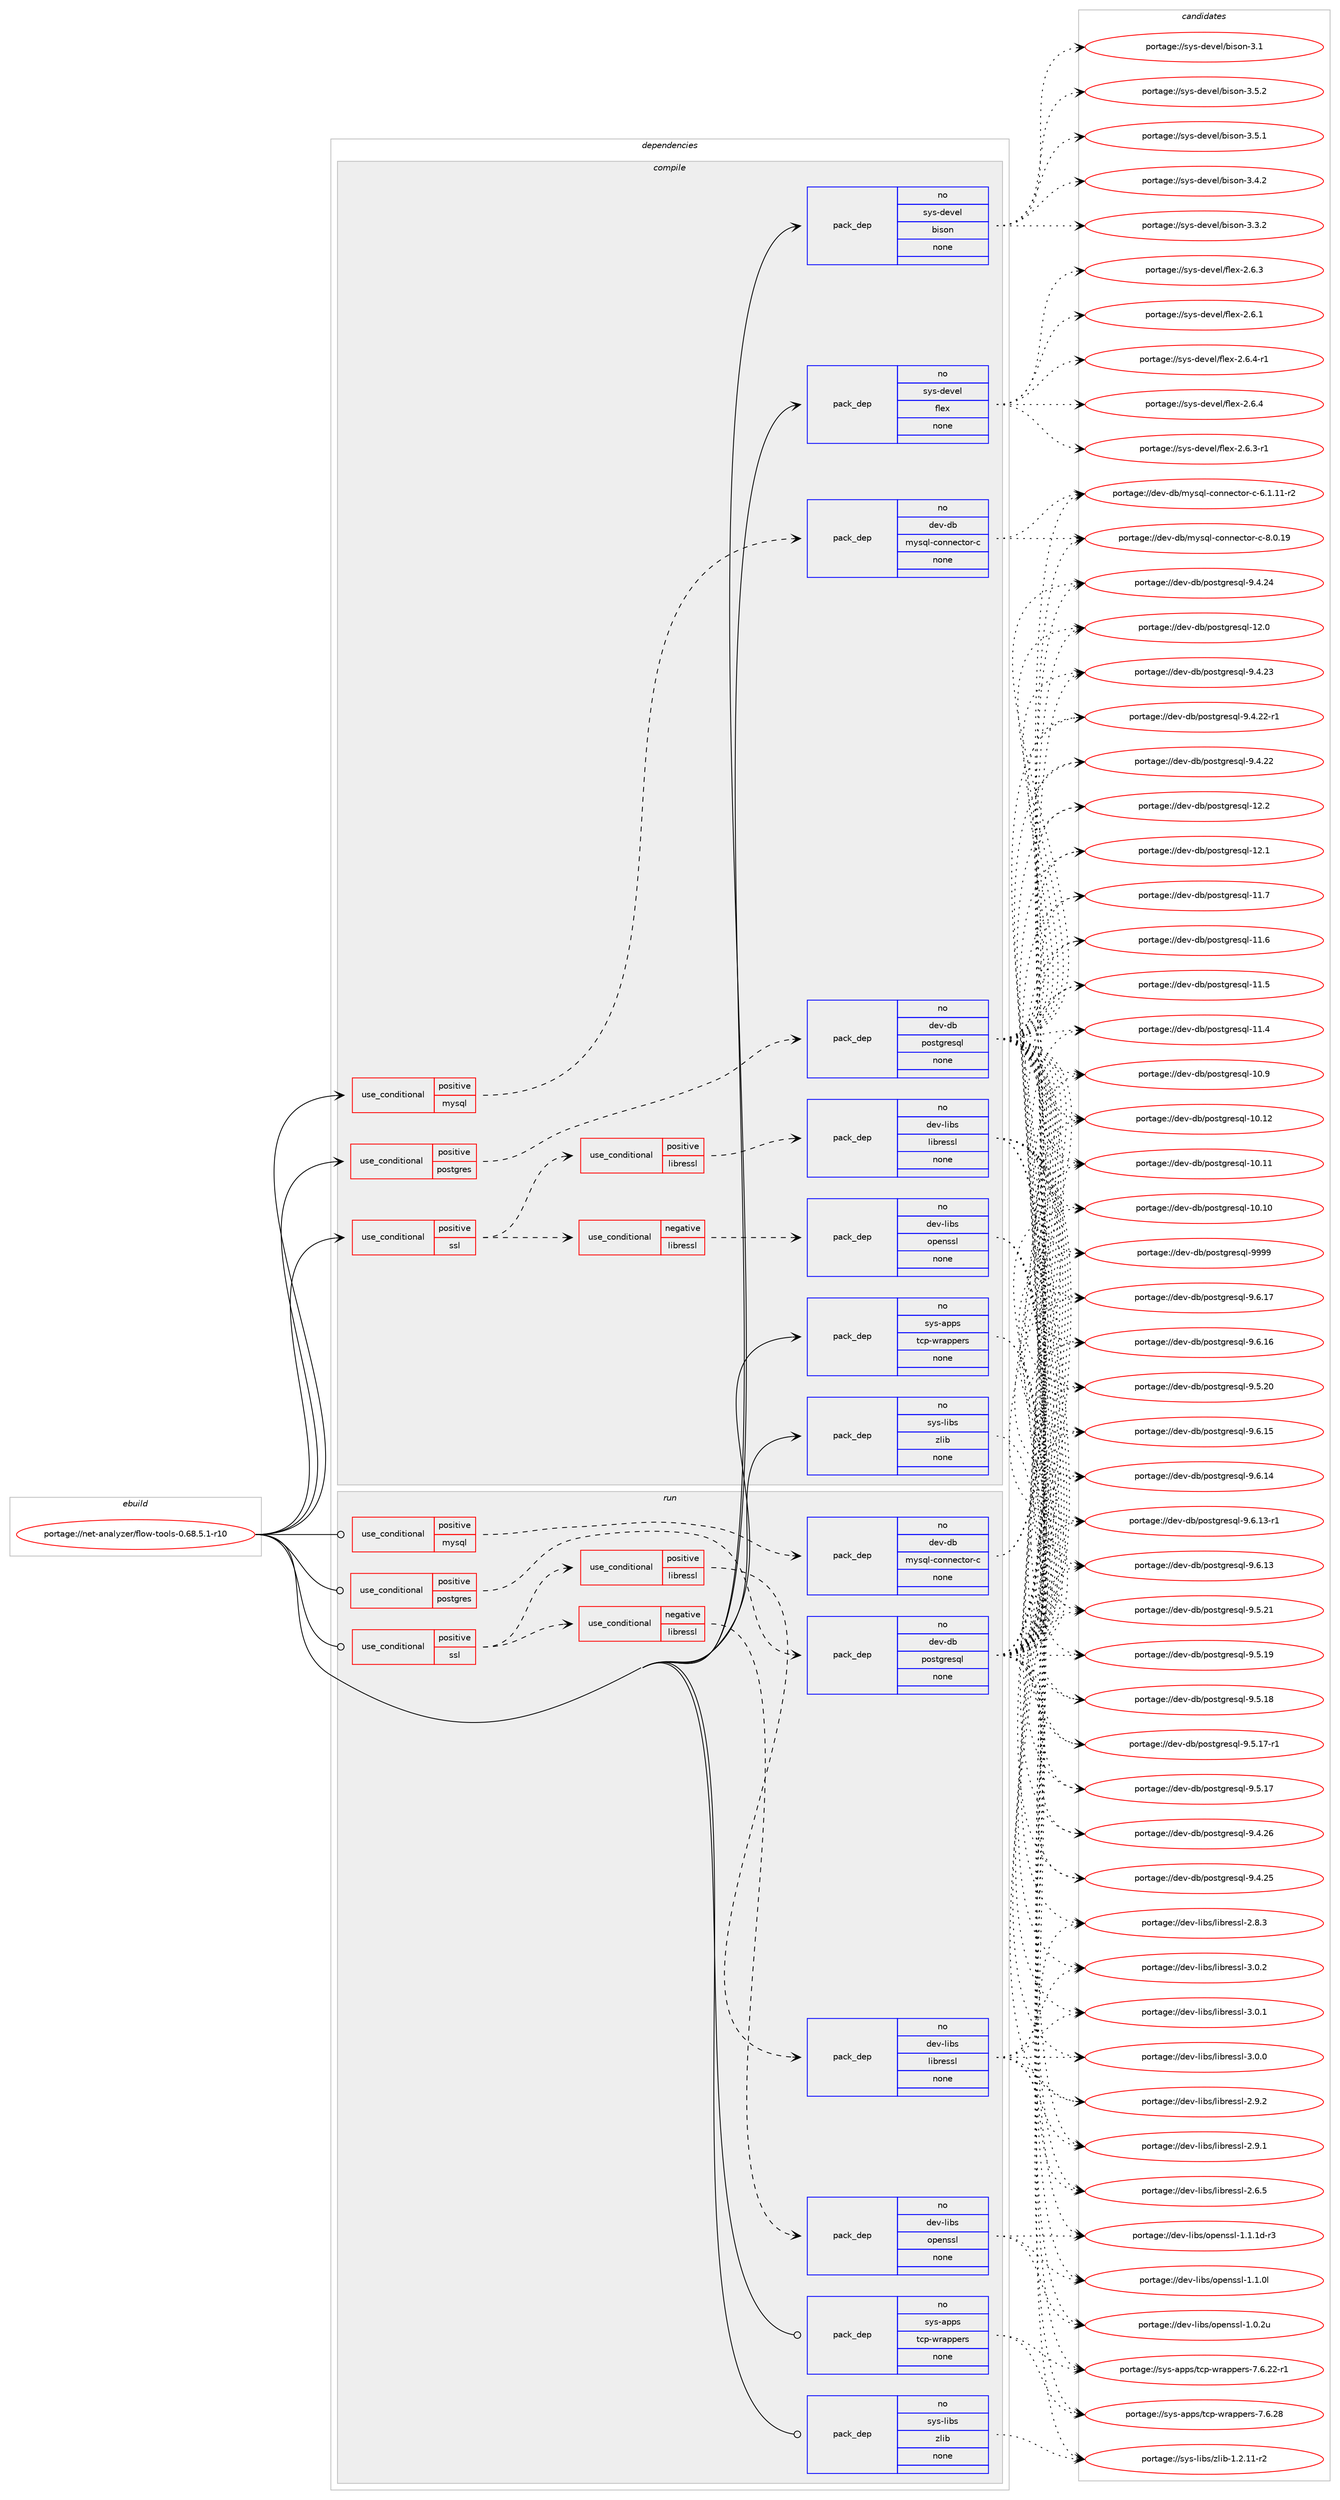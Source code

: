 digraph prolog {

# *************
# Graph options
# *************

newrank=true;
concentrate=true;
compound=true;
graph [rankdir=LR,fontname=Helvetica,fontsize=10,ranksep=1.5];#, ranksep=2.5, nodesep=0.2];
edge  [arrowhead=vee];
node  [fontname=Helvetica,fontsize=10];

# **********
# The ebuild
# **********

subgraph cluster_leftcol {
color=gray;
rank=same;
label=<<i>ebuild</i>>;
id [label="portage://net-analyzer/flow-tools-0.68.5.1-r10", color=red, width=4, href="../net-analyzer/flow-tools-0.68.5.1-r10.svg"];
}

# ****************
# The dependencies
# ****************

subgraph cluster_midcol {
color=gray;
label=<<i>dependencies</i>>;
subgraph cluster_compile {
fillcolor="#eeeeee";
style=filled;
label=<<i>compile</i>>;
subgraph cond25183 {
dependency107885 [label=<<TABLE BORDER="0" CELLBORDER="1" CELLSPACING="0" CELLPADDING="4"><TR><TD ROWSPAN="3" CELLPADDING="10">use_conditional</TD></TR><TR><TD>positive</TD></TR><TR><TD>mysql</TD></TR></TABLE>>, shape=none, color=red];
subgraph pack80723 {
dependency107886 [label=<<TABLE BORDER="0" CELLBORDER="1" CELLSPACING="0" CELLPADDING="4" WIDTH="220"><TR><TD ROWSPAN="6" CELLPADDING="30">pack_dep</TD></TR><TR><TD WIDTH="110">no</TD></TR><TR><TD>dev-db</TD></TR><TR><TD>mysql-connector-c</TD></TR><TR><TD>none</TD></TR><TR><TD></TD></TR></TABLE>>, shape=none, color=blue];
}
dependency107885:e -> dependency107886:w [weight=20,style="dashed",arrowhead="vee"];
}
id:e -> dependency107885:w [weight=20,style="solid",arrowhead="vee"];
subgraph cond25184 {
dependency107887 [label=<<TABLE BORDER="0" CELLBORDER="1" CELLSPACING="0" CELLPADDING="4"><TR><TD ROWSPAN="3" CELLPADDING="10">use_conditional</TD></TR><TR><TD>positive</TD></TR><TR><TD>postgres</TD></TR></TABLE>>, shape=none, color=red];
subgraph pack80724 {
dependency107888 [label=<<TABLE BORDER="0" CELLBORDER="1" CELLSPACING="0" CELLPADDING="4" WIDTH="220"><TR><TD ROWSPAN="6" CELLPADDING="30">pack_dep</TD></TR><TR><TD WIDTH="110">no</TD></TR><TR><TD>dev-db</TD></TR><TR><TD>postgresql</TD></TR><TR><TD>none</TD></TR><TR><TD></TD></TR></TABLE>>, shape=none, color=blue];
}
dependency107887:e -> dependency107888:w [weight=20,style="dashed",arrowhead="vee"];
}
id:e -> dependency107887:w [weight=20,style="solid",arrowhead="vee"];
subgraph cond25185 {
dependency107889 [label=<<TABLE BORDER="0" CELLBORDER="1" CELLSPACING="0" CELLPADDING="4"><TR><TD ROWSPAN="3" CELLPADDING="10">use_conditional</TD></TR><TR><TD>positive</TD></TR><TR><TD>ssl</TD></TR></TABLE>>, shape=none, color=red];
subgraph cond25186 {
dependency107890 [label=<<TABLE BORDER="0" CELLBORDER="1" CELLSPACING="0" CELLPADDING="4"><TR><TD ROWSPAN="3" CELLPADDING="10">use_conditional</TD></TR><TR><TD>negative</TD></TR><TR><TD>libressl</TD></TR></TABLE>>, shape=none, color=red];
subgraph pack80725 {
dependency107891 [label=<<TABLE BORDER="0" CELLBORDER="1" CELLSPACING="0" CELLPADDING="4" WIDTH="220"><TR><TD ROWSPAN="6" CELLPADDING="30">pack_dep</TD></TR><TR><TD WIDTH="110">no</TD></TR><TR><TD>dev-libs</TD></TR><TR><TD>openssl</TD></TR><TR><TD>none</TD></TR><TR><TD></TD></TR></TABLE>>, shape=none, color=blue];
}
dependency107890:e -> dependency107891:w [weight=20,style="dashed",arrowhead="vee"];
}
dependency107889:e -> dependency107890:w [weight=20,style="dashed",arrowhead="vee"];
subgraph cond25187 {
dependency107892 [label=<<TABLE BORDER="0" CELLBORDER="1" CELLSPACING="0" CELLPADDING="4"><TR><TD ROWSPAN="3" CELLPADDING="10">use_conditional</TD></TR><TR><TD>positive</TD></TR><TR><TD>libressl</TD></TR></TABLE>>, shape=none, color=red];
subgraph pack80726 {
dependency107893 [label=<<TABLE BORDER="0" CELLBORDER="1" CELLSPACING="0" CELLPADDING="4" WIDTH="220"><TR><TD ROWSPAN="6" CELLPADDING="30">pack_dep</TD></TR><TR><TD WIDTH="110">no</TD></TR><TR><TD>dev-libs</TD></TR><TR><TD>libressl</TD></TR><TR><TD>none</TD></TR><TR><TD></TD></TR></TABLE>>, shape=none, color=blue];
}
dependency107892:e -> dependency107893:w [weight=20,style="dashed",arrowhead="vee"];
}
dependency107889:e -> dependency107892:w [weight=20,style="dashed",arrowhead="vee"];
}
id:e -> dependency107889:w [weight=20,style="solid",arrowhead="vee"];
subgraph pack80727 {
dependency107894 [label=<<TABLE BORDER="0" CELLBORDER="1" CELLSPACING="0" CELLPADDING="4" WIDTH="220"><TR><TD ROWSPAN="6" CELLPADDING="30">pack_dep</TD></TR><TR><TD WIDTH="110">no</TD></TR><TR><TD>sys-apps</TD></TR><TR><TD>tcp-wrappers</TD></TR><TR><TD>none</TD></TR><TR><TD></TD></TR></TABLE>>, shape=none, color=blue];
}
id:e -> dependency107894:w [weight=20,style="solid",arrowhead="vee"];
subgraph pack80728 {
dependency107895 [label=<<TABLE BORDER="0" CELLBORDER="1" CELLSPACING="0" CELLPADDING="4" WIDTH="220"><TR><TD ROWSPAN="6" CELLPADDING="30">pack_dep</TD></TR><TR><TD WIDTH="110">no</TD></TR><TR><TD>sys-devel</TD></TR><TR><TD>bison</TD></TR><TR><TD>none</TD></TR><TR><TD></TD></TR></TABLE>>, shape=none, color=blue];
}
id:e -> dependency107895:w [weight=20,style="solid",arrowhead="vee"];
subgraph pack80729 {
dependency107896 [label=<<TABLE BORDER="0" CELLBORDER="1" CELLSPACING="0" CELLPADDING="4" WIDTH="220"><TR><TD ROWSPAN="6" CELLPADDING="30">pack_dep</TD></TR><TR><TD WIDTH="110">no</TD></TR><TR><TD>sys-devel</TD></TR><TR><TD>flex</TD></TR><TR><TD>none</TD></TR><TR><TD></TD></TR></TABLE>>, shape=none, color=blue];
}
id:e -> dependency107896:w [weight=20,style="solid",arrowhead="vee"];
subgraph pack80730 {
dependency107897 [label=<<TABLE BORDER="0" CELLBORDER="1" CELLSPACING="0" CELLPADDING="4" WIDTH="220"><TR><TD ROWSPAN="6" CELLPADDING="30">pack_dep</TD></TR><TR><TD WIDTH="110">no</TD></TR><TR><TD>sys-libs</TD></TR><TR><TD>zlib</TD></TR><TR><TD>none</TD></TR><TR><TD></TD></TR></TABLE>>, shape=none, color=blue];
}
id:e -> dependency107897:w [weight=20,style="solid",arrowhead="vee"];
}
subgraph cluster_compileandrun {
fillcolor="#eeeeee";
style=filled;
label=<<i>compile and run</i>>;
}
subgraph cluster_run {
fillcolor="#eeeeee";
style=filled;
label=<<i>run</i>>;
subgraph cond25188 {
dependency107898 [label=<<TABLE BORDER="0" CELLBORDER="1" CELLSPACING="0" CELLPADDING="4"><TR><TD ROWSPAN="3" CELLPADDING="10">use_conditional</TD></TR><TR><TD>positive</TD></TR><TR><TD>mysql</TD></TR></TABLE>>, shape=none, color=red];
subgraph pack80731 {
dependency107899 [label=<<TABLE BORDER="0" CELLBORDER="1" CELLSPACING="0" CELLPADDING="4" WIDTH="220"><TR><TD ROWSPAN="6" CELLPADDING="30">pack_dep</TD></TR><TR><TD WIDTH="110">no</TD></TR><TR><TD>dev-db</TD></TR><TR><TD>mysql-connector-c</TD></TR><TR><TD>none</TD></TR><TR><TD></TD></TR></TABLE>>, shape=none, color=blue];
}
dependency107898:e -> dependency107899:w [weight=20,style="dashed",arrowhead="vee"];
}
id:e -> dependency107898:w [weight=20,style="solid",arrowhead="odot"];
subgraph cond25189 {
dependency107900 [label=<<TABLE BORDER="0" CELLBORDER="1" CELLSPACING="0" CELLPADDING="4"><TR><TD ROWSPAN="3" CELLPADDING="10">use_conditional</TD></TR><TR><TD>positive</TD></TR><TR><TD>postgres</TD></TR></TABLE>>, shape=none, color=red];
subgraph pack80732 {
dependency107901 [label=<<TABLE BORDER="0" CELLBORDER="1" CELLSPACING="0" CELLPADDING="4" WIDTH="220"><TR><TD ROWSPAN="6" CELLPADDING="30">pack_dep</TD></TR><TR><TD WIDTH="110">no</TD></TR><TR><TD>dev-db</TD></TR><TR><TD>postgresql</TD></TR><TR><TD>none</TD></TR><TR><TD></TD></TR></TABLE>>, shape=none, color=blue];
}
dependency107900:e -> dependency107901:w [weight=20,style="dashed",arrowhead="vee"];
}
id:e -> dependency107900:w [weight=20,style="solid",arrowhead="odot"];
subgraph cond25190 {
dependency107902 [label=<<TABLE BORDER="0" CELLBORDER="1" CELLSPACING="0" CELLPADDING="4"><TR><TD ROWSPAN="3" CELLPADDING="10">use_conditional</TD></TR><TR><TD>positive</TD></TR><TR><TD>ssl</TD></TR></TABLE>>, shape=none, color=red];
subgraph cond25191 {
dependency107903 [label=<<TABLE BORDER="0" CELLBORDER="1" CELLSPACING="0" CELLPADDING="4"><TR><TD ROWSPAN="3" CELLPADDING="10">use_conditional</TD></TR><TR><TD>negative</TD></TR><TR><TD>libressl</TD></TR></TABLE>>, shape=none, color=red];
subgraph pack80733 {
dependency107904 [label=<<TABLE BORDER="0" CELLBORDER="1" CELLSPACING="0" CELLPADDING="4" WIDTH="220"><TR><TD ROWSPAN="6" CELLPADDING="30">pack_dep</TD></TR><TR><TD WIDTH="110">no</TD></TR><TR><TD>dev-libs</TD></TR><TR><TD>openssl</TD></TR><TR><TD>none</TD></TR><TR><TD></TD></TR></TABLE>>, shape=none, color=blue];
}
dependency107903:e -> dependency107904:w [weight=20,style="dashed",arrowhead="vee"];
}
dependency107902:e -> dependency107903:w [weight=20,style="dashed",arrowhead="vee"];
subgraph cond25192 {
dependency107905 [label=<<TABLE BORDER="0" CELLBORDER="1" CELLSPACING="0" CELLPADDING="4"><TR><TD ROWSPAN="3" CELLPADDING="10">use_conditional</TD></TR><TR><TD>positive</TD></TR><TR><TD>libressl</TD></TR></TABLE>>, shape=none, color=red];
subgraph pack80734 {
dependency107906 [label=<<TABLE BORDER="0" CELLBORDER="1" CELLSPACING="0" CELLPADDING="4" WIDTH="220"><TR><TD ROWSPAN="6" CELLPADDING="30">pack_dep</TD></TR><TR><TD WIDTH="110">no</TD></TR><TR><TD>dev-libs</TD></TR><TR><TD>libressl</TD></TR><TR><TD>none</TD></TR><TR><TD></TD></TR></TABLE>>, shape=none, color=blue];
}
dependency107905:e -> dependency107906:w [weight=20,style="dashed",arrowhead="vee"];
}
dependency107902:e -> dependency107905:w [weight=20,style="dashed",arrowhead="vee"];
}
id:e -> dependency107902:w [weight=20,style="solid",arrowhead="odot"];
subgraph pack80735 {
dependency107907 [label=<<TABLE BORDER="0" CELLBORDER="1" CELLSPACING="0" CELLPADDING="4" WIDTH="220"><TR><TD ROWSPAN="6" CELLPADDING="30">pack_dep</TD></TR><TR><TD WIDTH="110">no</TD></TR><TR><TD>sys-apps</TD></TR><TR><TD>tcp-wrappers</TD></TR><TR><TD>none</TD></TR><TR><TD></TD></TR></TABLE>>, shape=none, color=blue];
}
id:e -> dependency107907:w [weight=20,style="solid",arrowhead="odot"];
subgraph pack80736 {
dependency107908 [label=<<TABLE BORDER="0" CELLBORDER="1" CELLSPACING="0" CELLPADDING="4" WIDTH="220"><TR><TD ROWSPAN="6" CELLPADDING="30">pack_dep</TD></TR><TR><TD WIDTH="110">no</TD></TR><TR><TD>sys-libs</TD></TR><TR><TD>zlib</TD></TR><TR><TD>none</TD></TR><TR><TD></TD></TR></TABLE>>, shape=none, color=blue];
}
id:e -> dependency107908:w [weight=20,style="solid",arrowhead="odot"];
}
}

# **************
# The candidates
# **************

subgraph cluster_choices {
rank=same;
color=gray;
label=<<i>candidates</i>>;

subgraph choice80723 {
color=black;
nodesep=1;
choice100101118451009847109121115113108459911111011010199116111114459945564648464957 [label="portage://dev-db/mysql-connector-c-8.0.19", color=red, width=4,href="../dev-db/mysql-connector-c-8.0.19.svg"];
choice1001011184510098471091211151131084599111110110101991161111144599455446494649494511450 [label="portage://dev-db/mysql-connector-c-6.1.11-r2", color=red, width=4,href="../dev-db/mysql-connector-c-6.1.11-r2.svg"];
dependency107886:e -> choice100101118451009847109121115113108459911111011010199116111114459945564648464957:w [style=dotted,weight="100"];
dependency107886:e -> choice1001011184510098471091211151131084599111110110101991161111144599455446494649494511450:w [style=dotted,weight="100"];
}
subgraph choice80724 {
color=black;
nodesep=1;
choice1001011184510098471121111151161031141011151131084557575757 [label="portage://dev-db/postgresql-9999", color=red, width=4,href="../dev-db/postgresql-9999.svg"];
choice10010111845100984711211111511610311410111511310845574654464955 [label="portage://dev-db/postgresql-9.6.17", color=red, width=4,href="../dev-db/postgresql-9.6.17.svg"];
choice10010111845100984711211111511610311410111511310845574654464954 [label="portage://dev-db/postgresql-9.6.16", color=red, width=4,href="../dev-db/postgresql-9.6.16.svg"];
choice10010111845100984711211111511610311410111511310845574654464953 [label="portage://dev-db/postgresql-9.6.15", color=red, width=4,href="../dev-db/postgresql-9.6.15.svg"];
choice10010111845100984711211111511610311410111511310845574654464952 [label="portage://dev-db/postgresql-9.6.14", color=red, width=4,href="../dev-db/postgresql-9.6.14.svg"];
choice100101118451009847112111115116103114101115113108455746544649514511449 [label="portage://dev-db/postgresql-9.6.13-r1", color=red, width=4,href="../dev-db/postgresql-9.6.13-r1.svg"];
choice10010111845100984711211111511610311410111511310845574654464951 [label="portage://dev-db/postgresql-9.6.13", color=red, width=4,href="../dev-db/postgresql-9.6.13.svg"];
choice10010111845100984711211111511610311410111511310845574653465049 [label="portage://dev-db/postgresql-9.5.21", color=red, width=4,href="../dev-db/postgresql-9.5.21.svg"];
choice10010111845100984711211111511610311410111511310845574653465048 [label="portage://dev-db/postgresql-9.5.20", color=red, width=4,href="../dev-db/postgresql-9.5.20.svg"];
choice10010111845100984711211111511610311410111511310845574653464957 [label="portage://dev-db/postgresql-9.5.19", color=red, width=4,href="../dev-db/postgresql-9.5.19.svg"];
choice10010111845100984711211111511610311410111511310845574653464956 [label="portage://dev-db/postgresql-9.5.18", color=red, width=4,href="../dev-db/postgresql-9.5.18.svg"];
choice100101118451009847112111115116103114101115113108455746534649554511449 [label="portage://dev-db/postgresql-9.5.17-r1", color=red, width=4,href="../dev-db/postgresql-9.5.17-r1.svg"];
choice10010111845100984711211111511610311410111511310845574653464955 [label="portage://dev-db/postgresql-9.5.17", color=red, width=4,href="../dev-db/postgresql-9.5.17.svg"];
choice10010111845100984711211111511610311410111511310845574652465054 [label="portage://dev-db/postgresql-9.4.26", color=red, width=4,href="../dev-db/postgresql-9.4.26.svg"];
choice10010111845100984711211111511610311410111511310845574652465053 [label="portage://dev-db/postgresql-9.4.25", color=red, width=4,href="../dev-db/postgresql-9.4.25.svg"];
choice10010111845100984711211111511610311410111511310845574652465052 [label="portage://dev-db/postgresql-9.4.24", color=red, width=4,href="../dev-db/postgresql-9.4.24.svg"];
choice10010111845100984711211111511610311410111511310845574652465051 [label="portage://dev-db/postgresql-9.4.23", color=red, width=4,href="../dev-db/postgresql-9.4.23.svg"];
choice100101118451009847112111115116103114101115113108455746524650504511449 [label="portage://dev-db/postgresql-9.4.22-r1", color=red, width=4,href="../dev-db/postgresql-9.4.22-r1.svg"];
choice10010111845100984711211111511610311410111511310845574652465050 [label="portage://dev-db/postgresql-9.4.22", color=red, width=4,href="../dev-db/postgresql-9.4.22.svg"];
choice1001011184510098471121111151161031141011151131084549504650 [label="portage://dev-db/postgresql-12.2", color=red, width=4,href="../dev-db/postgresql-12.2.svg"];
choice1001011184510098471121111151161031141011151131084549504649 [label="portage://dev-db/postgresql-12.1", color=red, width=4,href="../dev-db/postgresql-12.1.svg"];
choice1001011184510098471121111151161031141011151131084549504648 [label="portage://dev-db/postgresql-12.0", color=red, width=4,href="../dev-db/postgresql-12.0.svg"];
choice1001011184510098471121111151161031141011151131084549494655 [label="portage://dev-db/postgresql-11.7", color=red, width=4,href="../dev-db/postgresql-11.7.svg"];
choice1001011184510098471121111151161031141011151131084549494654 [label="portage://dev-db/postgresql-11.6", color=red, width=4,href="../dev-db/postgresql-11.6.svg"];
choice1001011184510098471121111151161031141011151131084549494653 [label="portage://dev-db/postgresql-11.5", color=red, width=4,href="../dev-db/postgresql-11.5.svg"];
choice1001011184510098471121111151161031141011151131084549494652 [label="portage://dev-db/postgresql-11.4", color=red, width=4,href="../dev-db/postgresql-11.4.svg"];
choice1001011184510098471121111151161031141011151131084549484657 [label="portage://dev-db/postgresql-10.9", color=red, width=4,href="../dev-db/postgresql-10.9.svg"];
choice100101118451009847112111115116103114101115113108454948464950 [label="portage://dev-db/postgresql-10.12", color=red, width=4,href="../dev-db/postgresql-10.12.svg"];
choice100101118451009847112111115116103114101115113108454948464949 [label="portage://dev-db/postgresql-10.11", color=red, width=4,href="../dev-db/postgresql-10.11.svg"];
choice100101118451009847112111115116103114101115113108454948464948 [label="portage://dev-db/postgresql-10.10", color=red, width=4,href="../dev-db/postgresql-10.10.svg"];
dependency107888:e -> choice1001011184510098471121111151161031141011151131084557575757:w [style=dotted,weight="100"];
dependency107888:e -> choice10010111845100984711211111511610311410111511310845574654464955:w [style=dotted,weight="100"];
dependency107888:e -> choice10010111845100984711211111511610311410111511310845574654464954:w [style=dotted,weight="100"];
dependency107888:e -> choice10010111845100984711211111511610311410111511310845574654464953:w [style=dotted,weight="100"];
dependency107888:e -> choice10010111845100984711211111511610311410111511310845574654464952:w [style=dotted,weight="100"];
dependency107888:e -> choice100101118451009847112111115116103114101115113108455746544649514511449:w [style=dotted,weight="100"];
dependency107888:e -> choice10010111845100984711211111511610311410111511310845574654464951:w [style=dotted,weight="100"];
dependency107888:e -> choice10010111845100984711211111511610311410111511310845574653465049:w [style=dotted,weight="100"];
dependency107888:e -> choice10010111845100984711211111511610311410111511310845574653465048:w [style=dotted,weight="100"];
dependency107888:e -> choice10010111845100984711211111511610311410111511310845574653464957:w [style=dotted,weight="100"];
dependency107888:e -> choice10010111845100984711211111511610311410111511310845574653464956:w [style=dotted,weight="100"];
dependency107888:e -> choice100101118451009847112111115116103114101115113108455746534649554511449:w [style=dotted,weight="100"];
dependency107888:e -> choice10010111845100984711211111511610311410111511310845574653464955:w [style=dotted,weight="100"];
dependency107888:e -> choice10010111845100984711211111511610311410111511310845574652465054:w [style=dotted,weight="100"];
dependency107888:e -> choice10010111845100984711211111511610311410111511310845574652465053:w [style=dotted,weight="100"];
dependency107888:e -> choice10010111845100984711211111511610311410111511310845574652465052:w [style=dotted,weight="100"];
dependency107888:e -> choice10010111845100984711211111511610311410111511310845574652465051:w [style=dotted,weight="100"];
dependency107888:e -> choice100101118451009847112111115116103114101115113108455746524650504511449:w [style=dotted,weight="100"];
dependency107888:e -> choice10010111845100984711211111511610311410111511310845574652465050:w [style=dotted,weight="100"];
dependency107888:e -> choice1001011184510098471121111151161031141011151131084549504650:w [style=dotted,weight="100"];
dependency107888:e -> choice1001011184510098471121111151161031141011151131084549504649:w [style=dotted,weight="100"];
dependency107888:e -> choice1001011184510098471121111151161031141011151131084549504648:w [style=dotted,weight="100"];
dependency107888:e -> choice1001011184510098471121111151161031141011151131084549494655:w [style=dotted,weight="100"];
dependency107888:e -> choice1001011184510098471121111151161031141011151131084549494654:w [style=dotted,weight="100"];
dependency107888:e -> choice1001011184510098471121111151161031141011151131084549494653:w [style=dotted,weight="100"];
dependency107888:e -> choice1001011184510098471121111151161031141011151131084549494652:w [style=dotted,weight="100"];
dependency107888:e -> choice1001011184510098471121111151161031141011151131084549484657:w [style=dotted,weight="100"];
dependency107888:e -> choice100101118451009847112111115116103114101115113108454948464950:w [style=dotted,weight="100"];
dependency107888:e -> choice100101118451009847112111115116103114101115113108454948464949:w [style=dotted,weight="100"];
dependency107888:e -> choice100101118451009847112111115116103114101115113108454948464948:w [style=dotted,weight="100"];
}
subgraph choice80725 {
color=black;
nodesep=1;
choice1001011184510810598115471111121011101151151084549464946491004511451 [label="portage://dev-libs/openssl-1.1.1d-r3", color=red, width=4,href="../dev-libs/openssl-1.1.1d-r3.svg"];
choice100101118451081059811547111112101110115115108454946494648108 [label="portage://dev-libs/openssl-1.1.0l", color=red, width=4,href="../dev-libs/openssl-1.1.0l.svg"];
choice100101118451081059811547111112101110115115108454946484650117 [label="portage://dev-libs/openssl-1.0.2u", color=red, width=4,href="../dev-libs/openssl-1.0.2u.svg"];
dependency107891:e -> choice1001011184510810598115471111121011101151151084549464946491004511451:w [style=dotted,weight="100"];
dependency107891:e -> choice100101118451081059811547111112101110115115108454946494648108:w [style=dotted,weight="100"];
dependency107891:e -> choice100101118451081059811547111112101110115115108454946484650117:w [style=dotted,weight="100"];
}
subgraph choice80726 {
color=black;
nodesep=1;
choice10010111845108105981154710810598114101115115108455146484650 [label="portage://dev-libs/libressl-3.0.2", color=red, width=4,href="../dev-libs/libressl-3.0.2.svg"];
choice10010111845108105981154710810598114101115115108455146484649 [label="portage://dev-libs/libressl-3.0.1", color=red, width=4,href="../dev-libs/libressl-3.0.1.svg"];
choice10010111845108105981154710810598114101115115108455146484648 [label="portage://dev-libs/libressl-3.0.0", color=red, width=4,href="../dev-libs/libressl-3.0.0.svg"];
choice10010111845108105981154710810598114101115115108455046574650 [label="portage://dev-libs/libressl-2.9.2", color=red, width=4,href="../dev-libs/libressl-2.9.2.svg"];
choice10010111845108105981154710810598114101115115108455046574649 [label="portage://dev-libs/libressl-2.9.1", color=red, width=4,href="../dev-libs/libressl-2.9.1.svg"];
choice10010111845108105981154710810598114101115115108455046564651 [label="portage://dev-libs/libressl-2.8.3", color=red, width=4,href="../dev-libs/libressl-2.8.3.svg"];
choice10010111845108105981154710810598114101115115108455046544653 [label="portage://dev-libs/libressl-2.6.5", color=red, width=4,href="../dev-libs/libressl-2.6.5.svg"];
dependency107893:e -> choice10010111845108105981154710810598114101115115108455146484650:w [style=dotted,weight="100"];
dependency107893:e -> choice10010111845108105981154710810598114101115115108455146484649:w [style=dotted,weight="100"];
dependency107893:e -> choice10010111845108105981154710810598114101115115108455146484648:w [style=dotted,weight="100"];
dependency107893:e -> choice10010111845108105981154710810598114101115115108455046574650:w [style=dotted,weight="100"];
dependency107893:e -> choice10010111845108105981154710810598114101115115108455046574649:w [style=dotted,weight="100"];
dependency107893:e -> choice10010111845108105981154710810598114101115115108455046564651:w [style=dotted,weight="100"];
dependency107893:e -> choice10010111845108105981154710810598114101115115108455046544653:w [style=dotted,weight="100"];
}
subgraph choice80727 {
color=black;
nodesep=1;
choice11512111545971121121154711699112451191149711211210111411545554654465056 [label="portage://sys-apps/tcp-wrappers-7.6.28", color=red, width=4,href="../sys-apps/tcp-wrappers-7.6.28.svg"];
choice115121115459711211211547116991124511911497112112101114115455546544650504511449 [label="portage://sys-apps/tcp-wrappers-7.6.22-r1", color=red, width=4,href="../sys-apps/tcp-wrappers-7.6.22-r1.svg"];
dependency107894:e -> choice11512111545971121121154711699112451191149711211210111411545554654465056:w [style=dotted,weight="100"];
dependency107894:e -> choice115121115459711211211547116991124511911497112112101114115455546544650504511449:w [style=dotted,weight="100"];
}
subgraph choice80728 {
color=black;
nodesep=1;
choice115121115451001011181011084798105115111110455146534650 [label="portage://sys-devel/bison-3.5.2", color=red, width=4,href="../sys-devel/bison-3.5.2.svg"];
choice115121115451001011181011084798105115111110455146534649 [label="portage://sys-devel/bison-3.5.1", color=red, width=4,href="../sys-devel/bison-3.5.1.svg"];
choice115121115451001011181011084798105115111110455146524650 [label="portage://sys-devel/bison-3.4.2", color=red, width=4,href="../sys-devel/bison-3.4.2.svg"];
choice115121115451001011181011084798105115111110455146514650 [label="portage://sys-devel/bison-3.3.2", color=red, width=4,href="../sys-devel/bison-3.3.2.svg"];
choice11512111545100101118101108479810511511111045514649 [label="portage://sys-devel/bison-3.1", color=red, width=4,href="../sys-devel/bison-3.1.svg"];
dependency107895:e -> choice115121115451001011181011084798105115111110455146534650:w [style=dotted,weight="100"];
dependency107895:e -> choice115121115451001011181011084798105115111110455146534649:w [style=dotted,weight="100"];
dependency107895:e -> choice115121115451001011181011084798105115111110455146524650:w [style=dotted,weight="100"];
dependency107895:e -> choice115121115451001011181011084798105115111110455146514650:w [style=dotted,weight="100"];
dependency107895:e -> choice11512111545100101118101108479810511511111045514649:w [style=dotted,weight="100"];
}
subgraph choice80729 {
color=black;
nodesep=1;
choice11512111545100101118101108471021081011204550465446524511449 [label="portage://sys-devel/flex-2.6.4-r1", color=red, width=4,href="../sys-devel/flex-2.6.4-r1.svg"];
choice1151211154510010111810110847102108101120455046544652 [label="portage://sys-devel/flex-2.6.4", color=red, width=4,href="../sys-devel/flex-2.6.4.svg"];
choice11512111545100101118101108471021081011204550465446514511449 [label="portage://sys-devel/flex-2.6.3-r1", color=red, width=4,href="../sys-devel/flex-2.6.3-r1.svg"];
choice1151211154510010111810110847102108101120455046544651 [label="portage://sys-devel/flex-2.6.3", color=red, width=4,href="../sys-devel/flex-2.6.3.svg"];
choice1151211154510010111810110847102108101120455046544649 [label="portage://sys-devel/flex-2.6.1", color=red, width=4,href="../sys-devel/flex-2.6.1.svg"];
dependency107896:e -> choice11512111545100101118101108471021081011204550465446524511449:w [style=dotted,weight="100"];
dependency107896:e -> choice1151211154510010111810110847102108101120455046544652:w [style=dotted,weight="100"];
dependency107896:e -> choice11512111545100101118101108471021081011204550465446514511449:w [style=dotted,weight="100"];
dependency107896:e -> choice1151211154510010111810110847102108101120455046544651:w [style=dotted,weight="100"];
dependency107896:e -> choice1151211154510010111810110847102108101120455046544649:w [style=dotted,weight="100"];
}
subgraph choice80730 {
color=black;
nodesep=1;
choice11512111545108105981154712210810598454946504649494511450 [label="portage://sys-libs/zlib-1.2.11-r2", color=red, width=4,href="../sys-libs/zlib-1.2.11-r2.svg"];
dependency107897:e -> choice11512111545108105981154712210810598454946504649494511450:w [style=dotted,weight="100"];
}
subgraph choice80731 {
color=black;
nodesep=1;
choice100101118451009847109121115113108459911111011010199116111114459945564648464957 [label="portage://dev-db/mysql-connector-c-8.0.19", color=red, width=4,href="../dev-db/mysql-connector-c-8.0.19.svg"];
choice1001011184510098471091211151131084599111110110101991161111144599455446494649494511450 [label="portage://dev-db/mysql-connector-c-6.1.11-r2", color=red, width=4,href="../dev-db/mysql-connector-c-6.1.11-r2.svg"];
dependency107899:e -> choice100101118451009847109121115113108459911111011010199116111114459945564648464957:w [style=dotted,weight="100"];
dependency107899:e -> choice1001011184510098471091211151131084599111110110101991161111144599455446494649494511450:w [style=dotted,weight="100"];
}
subgraph choice80732 {
color=black;
nodesep=1;
choice1001011184510098471121111151161031141011151131084557575757 [label="portage://dev-db/postgresql-9999", color=red, width=4,href="../dev-db/postgresql-9999.svg"];
choice10010111845100984711211111511610311410111511310845574654464955 [label="portage://dev-db/postgresql-9.6.17", color=red, width=4,href="../dev-db/postgresql-9.6.17.svg"];
choice10010111845100984711211111511610311410111511310845574654464954 [label="portage://dev-db/postgresql-9.6.16", color=red, width=4,href="../dev-db/postgresql-9.6.16.svg"];
choice10010111845100984711211111511610311410111511310845574654464953 [label="portage://dev-db/postgresql-9.6.15", color=red, width=4,href="../dev-db/postgresql-9.6.15.svg"];
choice10010111845100984711211111511610311410111511310845574654464952 [label="portage://dev-db/postgresql-9.6.14", color=red, width=4,href="../dev-db/postgresql-9.6.14.svg"];
choice100101118451009847112111115116103114101115113108455746544649514511449 [label="portage://dev-db/postgresql-9.6.13-r1", color=red, width=4,href="../dev-db/postgresql-9.6.13-r1.svg"];
choice10010111845100984711211111511610311410111511310845574654464951 [label="portage://dev-db/postgresql-9.6.13", color=red, width=4,href="../dev-db/postgresql-9.6.13.svg"];
choice10010111845100984711211111511610311410111511310845574653465049 [label="portage://dev-db/postgresql-9.5.21", color=red, width=4,href="../dev-db/postgresql-9.5.21.svg"];
choice10010111845100984711211111511610311410111511310845574653465048 [label="portage://dev-db/postgresql-9.5.20", color=red, width=4,href="../dev-db/postgresql-9.5.20.svg"];
choice10010111845100984711211111511610311410111511310845574653464957 [label="portage://dev-db/postgresql-9.5.19", color=red, width=4,href="../dev-db/postgresql-9.5.19.svg"];
choice10010111845100984711211111511610311410111511310845574653464956 [label="portage://dev-db/postgresql-9.5.18", color=red, width=4,href="../dev-db/postgresql-9.5.18.svg"];
choice100101118451009847112111115116103114101115113108455746534649554511449 [label="portage://dev-db/postgresql-9.5.17-r1", color=red, width=4,href="../dev-db/postgresql-9.5.17-r1.svg"];
choice10010111845100984711211111511610311410111511310845574653464955 [label="portage://dev-db/postgresql-9.5.17", color=red, width=4,href="../dev-db/postgresql-9.5.17.svg"];
choice10010111845100984711211111511610311410111511310845574652465054 [label="portage://dev-db/postgresql-9.4.26", color=red, width=4,href="../dev-db/postgresql-9.4.26.svg"];
choice10010111845100984711211111511610311410111511310845574652465053 [label="portage://dev-db/postgresql-9.4.25", color=red, width=4,href="../dev-db/postgresql-9.4.25.svg"];
choice10010111845100984711211111511610311410111511310845574652465052 [label="portage://dev-db/postgresql-9.4.24", color=red, width=4,href="../dev-db/postgresql-9.4.24.svg"];
choice10010111845100984711211111511610311410111511310845574652465051 [label="portage://dev-db/postgresql-9.4.23", color=red, width=4,href="../dev-db/postgresql-9.4.23.svg"];
choice100101118451009847112111115116103114101115113108455746524650504511449 [label="portage://dev-db/postgresql-9.4.22-r1", color=red, width=4,href="../dev-db/postgresql-9.4.22-r1.svg"];
choice10010111845100984711211111511610311410111511310845574652465050 [label="portage://dev-db/postgresql-9.4.22", color=red, width=4,href="../dev-db/postgresql-9.4.22.svg"];
choice1001011184510098471121111151161031141011151131084549504650 [label="portage://dev-db/postgresql-12.2", color=red, width=4,href="../dev-db/postgresql-12.2.svg"];
choice1001011184510098471121111151161031141011151131084549504649 [label="portage://dev-db/postgresql-12.1", color=red, width=4,href="../dev-db/postgresql-12.1.svg"];
choice1001011184510098471121111151161031141011151131084549504648 [label="portage://dev-db/postgresql-12.0", color=red, width=4,href="../dev-db/postgresql-12.0.svg"];
choice1001011184510098471121111151161031141011151131084549494655 [label="portage://dev-db/postgresql-11.7", color=red, width=4,href="../dev-db/postgresql-11.7.svg"];
choice1001011184510098471121111151161031141011151131084549494654 [label="portage://dev-db/postgresql-11.6", color=red, width=4,href="../dev-db/postgresql-11.6.svg"];
choice1001011184510098471121111151161031141011151131084549494653 [label="portage://dev-db/postgresql-11.5", color=red, width=4,href="../dev-db/postgresql-11.5.svg"];
choice1001011184510098471121111151161031141011151131084549494652 [label="portage://dev-db/postgresql-11.4", color=red, width=4,href="../dev-db/postgresql-11.4.svg"];
choice1001011184510098471121111151161031141011151131084549484657 [label="portage://dev-db/postgresql-10.9", color=red, width=4,href="../dev-db/postgresql-10.9.svg"];
choice100101118451009847112111115116103114101115113108454948464950 [label="portage://dev-db/postgresql-10.12", color=red, width=4,href="../dev-db/postgresql-10.12.svg"];
choice100101118451009847112111115116103114101115113108454948464949 [label="portage://dev-db/postgresql-10.11", color=red, width=4,href="../dev-db/postgresql-10.11.svg"];
choice100101118451009847112111115116103114101115113108454948464948 [label="portage://dev-db/postgresql-10.10", color=red, width=4,href="../dev-db/postgresql-10.10.svg"];
dependency107901:e -> choice1001011184510098471121111151161031141011151131084557575757:w [style=dotted,weight="100"];
dependency107901:e -> choice10010111845100984711211111511610311410111511310845574654464955:w [style=dotted,weight="100"];
dependency107901:e -> choice10010111845100984711211111511610311410111511310845574654464954:w [style=dotted,weight="100"];
dependency107901:e -> choice10010111845100984711211111511610311410111511310845574654464953:w [style=dotted,weight="100"];
dependency107901:e -> choice10010111845100984711211111511610311410111511310845574654464952:w [style=dotted,weight="100"];
dependency107901:e -> choice100101118451009847112111115116103114101115113108455746544649514511449:w [style=dotted,weight="100"];
dependency107901:e -> choice10010111845100984711211111511610311410111511310845574654464951:w [style=dotted,weight="100"];
dependency107901:e -> choice10010111845100984711211111511610311410111511310845574653465049:w [style=dotted,weight="100"];
dependency107901:e -> choice10010111845100984711211111511610311410111511310845574653465048:w [style=dotted,weight="100"];
dependency107901:e -> choice10010111845100984711211111511610311410111511310845574653464957:w [style=dotted,weight="100"];
dependency107901:e -> choice10010111845100984711211111511610311410111511310845574653464956:w [style=dotted,weight="100"];
dependency107901:e -> choice100101118451009847112111115116103114101115113108455746534649554511449:w [style=dotted,weight="100"];
dependency107901:e -> choice10010111845100984711211111511610311410111511310845574653464955:w [style=dotted,weight="100"];
dependency107901:e -> choice10010111845100984711211111511610311410111511310845574652465054:w [style=dotted,weight="100"];
dependency107901:e -> choice10010111845100984711211111511610311410111511310845574652465053:w [style=dotted,weight="100"];
dependency107901:e -> choice10010111845100984711211111511610311410111511310845574652465052:w [style=dotted,weight="100"];
dependency107901:e -> choice10010111845100984711211111511610311410111511310845574652465051:w [style=dotted,weight="100"];
dependency107901:e -> choice100101118451009847112111115116103114101115113108455746524650504511449:w [style=dotted,weight="100"];
dependency107901:e -> choice10010111845100984711211111511610311410111511310845574652465050:w [style=dotted,weight="100"];
dependency107901:e -> choice1001011184510098471121111151161031141011151131084549504650:w [style=dotted,weight="100"];
dependency107901:e -> choice1001011184510098471121111151161031141011151131084549504649:w [style=dotted,weight="100"];
dependency107901:e -> choice1001011184510098471121111151161031141011151131084549504648:w [style=dotted,weight="100"];
dependency107901:e -> choice1001011184510098471121111151161031141011151131084549494655:w [style=dotted,weight="100"];
dependency107901:e -> choice1001011184510098471121111151161031141011151131084549494654:w [style=dotted,weight="100"];
dependency107901:e -> choice1001011184510098471121111151161031141011151131084549494653:w [style=dotted,weight="100"];
dependency107901:e -> choice1001011184510098471121111151161031141011151131084549494652:w [style=dotted,weight="100"];
dependency107901:e -> choice1001011184510098471121111151161031141011151131084549484657:w [style=dotted,weight="100"];
dependency107901:e -> choice100101118451009847112111115116103114101115113108454948464950:w [style=dotted,weight="100"];
dependency107901:e -> choice100101118451009847112111115116103114101115113108454948464949:w [style=dotted,weight="100"];
dependency107901:e -> choice100101118451009847112111115116103114101115113108454948464948:w [style=dotted,weight="100"];
}
subgraph choice80733 {
color=black;
nodesep=1;
choice1001011184510810598115471111121011101151151084549464946491004511451 [label="portage://dev-libs/openssl-1.1.1d-r3", color=red, width=4,href="../dev-libs/openssl-1.1.1d-r3.svg"];
choice100101118451081059811547111112101110115115108454946494648108 [label="portage://dev-libs/openssl-1.1.0l", color=red, width=4,href="../dev-libs/openssl-1.1.0l.svg"];
choice100101118451081059811547111112101110115115108454946484650117 [label="portage://dev-libs/openssl-1.0.2u", color=red, width=4,href="../dev-libs/openssl-1.0.2u.svg"];
dependency107904:e -> choice1001011184510810598115471111121011101151151084549464946491004511451:w [style=dotted,weight="100"];
dependency107904:e -> choice100101118451081059811547111112101110115115108454946494648108:w [style=dotted,weight="100"];
dependency107904:e -> choice100101118451081059811547111112101110115115108454946484650117:w [style=dotted,weight="100"];
}
subgraph choice80734 {
color=black;
nodesep=1;
choice10010111845108105981154710810598114101115115108455146484650 [label="portage://dev-libs/libressl-3.0.2", color=red, width=4,href="../dev-libs/libressl-3.0.2.svg"];
choice10010111845108105981154710810598114101115115108455146484649 [label="portage://dev-libs/libressl-3.0.1", color=red, width=4,href="../dev-libs/libressl-3.0.1.svg"];
choice10010111845108105981154710810598114101115115108455146484648 [label="portage://dev-libs/libressl-3.0.0", color=red, width=4,href="../dev-libs/libressl-3.0.0.svg"];
choice10010111845108105981154710810598114101115115108455046574650 [label="portage://dev-libs/libressl-2.9.2", color=red, width=4,href="../dev-libs/libressl-2.9.2.svg"];
choice10010111845108105981154710810598114101115115108455046574649 [label="portage://dev-libs/libressl-2.9.1", color=red, width=4,href="../dev-libs/libressl-2.9.1.svg"];
choice10010111845108105981154710810598114101115115108455046564651 [label="portage://dev-libs/libressl-2.8.3", color=red, width=4,href="../dev-libs/libressl-2.8.3.svg"];
choice10010111845108105981154710810598114101115115108455046544653 [label="portage://dev-libs/libressl-2.6.5", color=red, width=4,href="../dev-libs/libressl-2.6.5.svg"];
dependency107906:e -> choice10010111845108105981154710810598114101115115108455146484650:w [style=dotted,weight="100"];
dependency107906:e -> choice10010111845108105981154710810598114101115115108455146484649:w [style=dotted,weight="100"];
dependency107906:e -> choice10010111845108105981154710810598114101115115108455146484648:w [style=dotted,weight="100"];
dependency107906:e -> choice10010111845108105981154710810598114101115115108455046574650:w [style=dotted,weight="100"];
dependency107906:e -> choice10010111845108105981154710810598114101115115108455046574649:w [style=dotted,weight="100"];
dependency107906:e -> choice10010111845108105981154710810598114101115115108455046564651:w [style=dotted,weight="100"];
dependency107906:e -> choice10010111845108105981154710810598114101115115108455046544653:w [style=dotted,weight="100"];
}
subgraph choice80735 {
color=black;
nodesep=1;
choice11512111545971121121154711699112451191149711211210111411545554654465056 [label="portage://sys-apps/tcp-wrappers-7.6.28", color=red, width=4,href="../sys-apps/tcp-wrappers-7.6.28.svg"];
choice115121115459711211211547116991124511911497112112101114115455546544650504511449 [label="portage://sys-apps/tcp-wrappers-7.6.22-r1", color=red, width=4,href="../sys-apps/tcp-wrappers-7.6.22-r1.svg"];
dependency107907:e -> choice11512111545971121121154711699112451191149711211210111411545554654465056:w [style=dotted,weight="100"];
dependency107907:e -> choice115121115459711211211547116991124511911497112112101114115455546544650504511449:w [style=dotted,weight="100"];
}
subgraph choice80736 {
color=black;
nodesep=1;
choice11512111545108105981154712210810598454946504649494511450 [label="portage://sys-libs/zlib-1.2.11-r2", color=red, width=4,href="../sys-libs/zlib-1.2.11-r2.svg"];
dependency107908:e -> choice11512111545108105981154712210810598454946504649494511450:w [style=dotted,weight="100"];
}
}

}
